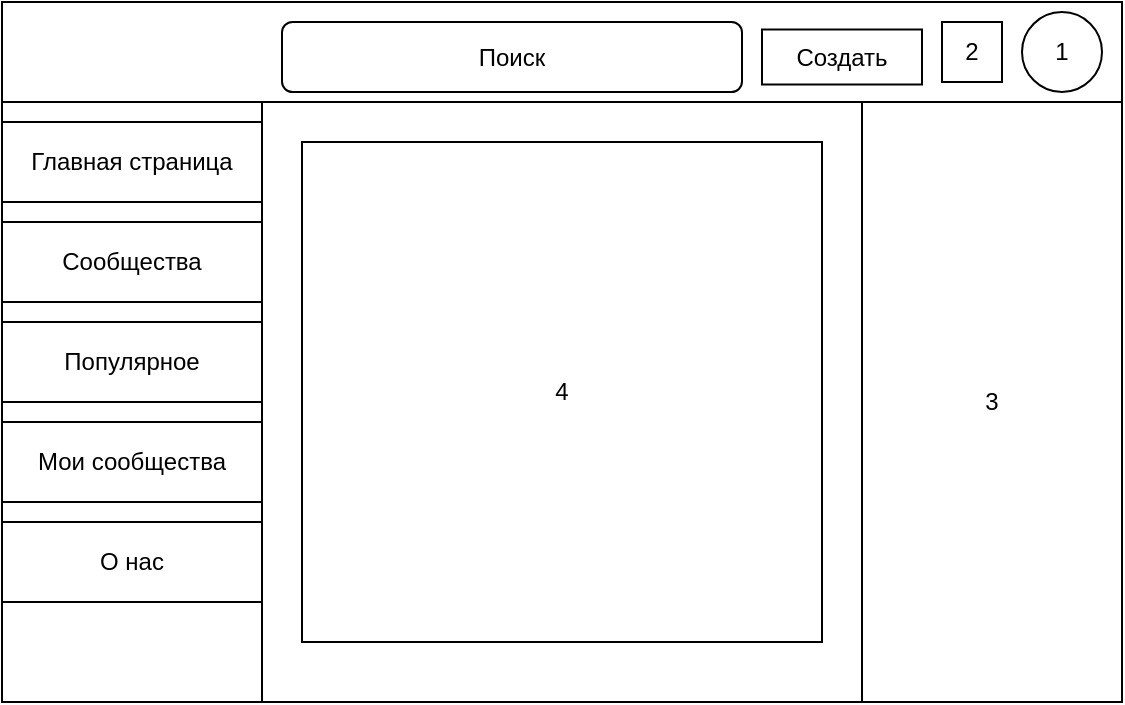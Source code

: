<mxfile version="28.1.2" pages="6">
  <diagram name="Page-1" id="e0MYnFcHt-6Qj0lgORNf">
    <mxGraphModel dx="773" dy="509" grid="1" gridSize="10" guides="1" tooltips="1" connect="1" arrows="1" fold="1" page="1" pageScale="1" pageWidth="850" pageHeight="1100" math="0" shadow="0">
      <root>
        <mxCell id="0" />
        <mxCell id="1" parent="0" />
        <mxCell id="ZX6CLPqWSpX0F3OJgOG6-1" value="" style="rounded=0;whiteSpace=wrap;html=1;" parent="1" vertex="1">
          <mxGeometry x="110" y="60" width="560" height="350" as="geometry" />
        </mxCell>
        <mxCell id="ZX6CLPqWSpX0F3OJgOG6-2" value="" style="rounded=0;whiteSpace=wrap;html=1;" parent="1" vertex="1">
          <mxGeometry x="110" y="60" width="560" height="50" as="geometry" />
        </mxCell>
        <mxCell id="y3pF0eVRt3emSmZ_yOe2-1" value="1" style="ellipse;whiteSpace=wrap;html=1;aspect=fixed;" vertex="1" parent="1">
          <mxGeometry x="620" y="65" width="40" height="40" as="geometry" />
        </mxCell>
        <mxCell id="y3pF0eVRt3emSmZ_yOe2-2" value="" style="rounded=0;whiteSpace=wrap;html=1;" vertex="1" parent="1">
          <mxGeometry x="110" y="110" width="130" height="300" as="geometry" />
        </mxCell>
        <mxCell id="y3pF0eVRt3emSmZ_yOe2-3" value="Поиск" style="rounded=1;whiteSpace=wrap;html=1;" vertex="1" parent="1">
          <mxGeometry x="250" y="70" width="230" height="35" as="geometry" />
        </mxCell>
        <mxCell id="y3pF0eVRt3emSmZ_yOe2-4" value="Создать" style="rounded=0;whiteSpace=wrap;html=1;" vertex="1" parent="1">
          <mxGeometry x="490" y="73.75" width="80" height="27.5" as="geometry" />
        </mxCell>
        <mxCell id="y3pF0eVRt3emSmZ_yOe2-5" value="2" style="rounded=0;whiteSpace=wrap;html=1;" vertex="1" parent="1">
          <mxGeometry x="580" y="70" width="30" height="30" as="geometry" />
        </mxCell>
        <mxCell id="y3pF0eVRt3emSmZ_yOe2-6" value="Главная страница" style="rounded=0;whiteSpace=wrap;html=1;" vertex="1" parent="1">
          <mxGeometry x="110" y="120" width="130" height="40" as="geometry" />
        </mxCell>
        <mxCell id="y3pF0eVRt3emSmZ_yOe2-7" value="Сообщества" style="rounded=0;whiteSpace=wrap;html=1;" vertex="1" parent="1">
          <mxGeometry x="110" y="170" width="130" height="40" as="geometry" />
        </mxCell>
        <mxCell id="y3pF0eVRt3emSmZ_yOe2-8" value="Популярное" style="rounded=0;whiteSpace=wrap;html=1;" vertex="1" parent="1">
          <mxGeometry x="110" y="220" width="130" height="40" as="geometry" />
        </mxCell>
        <mxCell id="y3pF0eVRt3emSmZ_yOe2-9" value="Мои сообщества" style="rounded=0;whiteSpace=wrap;html=1;" vertex="1" parent="1">
          <mxGeometry x="110" y="270" width="130" height="40" as="geometry" />
        </mxCell>
        <mxCell id="y3pF0eVRt3emSmZ_yOe2-11" value="О нас" style="rounded=0;whiteSpace=wrap;html=1;" vertex="1" parent="1">
          <mxGeometry x="110" y="320" width="130" height="40" as="geometry" />
        </mxCell>
        <mxCell id="y3pF0eVRt3emSmZ_yOe2-12" value="3" style="rounded=0;whiteSpace=wrap;html=1;" vertex="1" parent="1">
          <mxGeometry x="540" y="110" width="130" height="300" as="geometry" />
        </mxCell>
        <mxCell id="y3pF0eVRt3emSmZ_yOe2-13" value="4" style="rounded=0;whiteSpace=wrap;html=1;" vertex="1" parent="1">
          <mxGeometry x="260" y="130" width="260" height="250" as="geometry" />
        </mxCell>
      </root>
    </mxGraphModel>
  </diagram>
  <diagram id="NWCHLNRzLj_1bnwyqaiW" name="Page-2">
    <mxGraphModel dx="773" dy="509" grid="1" gridSize="10" guides="1" tooltips="1" connect="1" arrows="1" fold="1" page="1" pageScale="1" pageWidth="850" pageHeight="1100" math="0" shadow="0">
      <root>
        <mxCell id="0" />
        <mxCell id="1" parent="0" />
        <mxCell id="bFucgCVepip4aMAcb8YC-1" value="" style="rounded=0;whiteSpace=wrap;html=1;" vertex="1" parent="1">
          <mxGeometry x="360" y="290" width="560" height="350" as="geometry" />
        </mxCell>
        <mxCell id="bFucgCVepip4aMAcb8YC-2" value="" style="rounded=0;whiteSpace=wrap;html=1;" vertex="1" parent="1">
          <mxGeometry x="360" y="290" width="560" height="50" as="geometry" />
        </mxCell>
        <mxCell id="bFucgCVepip4aMAcb8YC-3" value="1" style="ellipse;whiteSpace=wrap;html=1;aspect=fixed;" vertex="1" parent="1">
          <mxGeometry x="870" y="295" width="40" height="40" as="geometry" />
        </mxCell>
        <mxCell id="bFucgCVepip4aMAcb8YC-4" value="" style="rounded=0;whiteSpace=wrap;html=1;" vertex="1" parent="1">
          <mxGeometry x="360" y="340" width="130" height="300" as="geometry" />
        </mxCell>
        <mxCell id="bFucgCVepip4aMAcb8YC-5" value="Поиск" style="rounded=1;whiteSpace=wrap;html=1;" vertex="1" parent="1">
          <mxGeometry x="500" y="300" width="230" height="35" as="geometry" />
        </mxCell>
        <mxCell id="bFucgCVepip4aMAcb8YC-6" value="Создать" style="rounded=0;whiteSpace=wrap;html=1;" vertex="1" parent="1">
          <mxGeometry x="740" y="303.75" width="80" height="27.5" as="geometry" />
        </mxCell>
        <mxCell id="bFucgCVepip4aMAcb8YC-7" value="2" style="rounded=0;whiteSpace=wrap;html=1;" vertex="1" parent="1">
          <mxGeometry x="830" y="300" width="30" height="30" as="geometry" />
        </mxCell>
        <mxCell id="bFucgCVepip4aMAcb8YC-8" value="Главная страница" style="rounded=0;whiteSpace=wrap;html=1;" vertex="1" parent="1">
          <mxGeometry x="360" y="350" width="130" height="40" as="geometry" />
        </mxCell>
        <mxCell id="bFucgCVepip4aMAcb8YC-9" value="Сообщества" style="rounded=0;whiteSpace=wrap;html=1;" vertex="1" parent="1">
          <mxGeometry x="360" y="400" width="130" height="40" as="geometry" />
        </mxCell>
        <mxCell id="bFucgCVepip4aMAcb8YC-10" value="Популярное" style="rounded=0;whiteSpace=wrap;html=1;" vertex="1" parent="1">
          <mxGeometry x="360" y="450" width="130" height="40" as="geometry" />
        </mxCell>
        <mxCell id="bFucgCVepip4aMAcb8YC-11" value="Мои сообщества" style="rounded=0;whiteSpace=wrap;html=1;" vertex="1" parent="1">
          <mxGeometry x="360" y="500" width="130" height="40" as="geometry" />
        </mxCell>
        <mxCell id="bFucgCVepip4aMAcb8YC-12" value="О нас" style="rounded=0;whiteSpace=wrap;html=1;" vertex="1" parent="1">
          <mxGeometry x="360" y="550" width="130" height="40" as="geometry" />
        </mxCell>
        <mxCell id="bFucgCVepip4aMAcb8YC-14" value="4" style="rounded=0;whiteSpace=wrap;html=1;" vertex="1" parent="1">
          <mxGeometry x="510" y="360" width="390" height="40" as="geometry" />
        </mxCell>
        <mxCell id="bFucgCVepip4aMAcb8YC-15" value="3" style="rounded=0;whiteSpace=wrap;html=1;" vertex="1" parent="1">
          <mxGeometry x="510" y="420" width="390" height="90" as="geometry" />
        </mxCell>
        <mxCell id="bFucgCVepip4aMAcb8YC-16" value="3" style="rounded=0;whiteSpace=wrap;html=1;" vertex="1" parent="1">
          <mxGeometry x="510" y="520" width="390" height="90" as="geometry" />
        </mxCell>
      </root>
    </mxGraphModel>
  </diagram>
  <diagram id="BZSERmSgAqN5rHguK0B8" name="Page-3">
    <mxGraphModel dx="773" dy="509" grid="1" gridSize="10" guides="1" tooltips="1" connect="1" arrows="1" fold="1" page="1" pageScale="1" pageWidth="850" pageHeight="1100" math="0" shadow="0">
      <root>
        <mxCell id="0" />
        <mxCell id="1" parent="0" />
        <mxCell id="i_1XPkxIOw22D7MRAvGN-15" value="" style="rounded=0;whiteSpace=wrap;html=1;" vertex="1" parent="1">
          <mxGeometry x="160" y="480" width="560" height="350" as="geometry" />
        </mxCell>
        <mxCell id="i_1XPkxIOw22D7MRAvGN-16" value="" style="rounded=0;whiteSpace=wrap;html=1;" vertex="1" parent="1">
          <mxGeometry x="160" y="480" width="560" height="50" as="geometry" />
        </mxCell>
        <mxCell id="i_1XPkxIOw22D7MRAvGN-17" value="1" style="ellipse;whiteSpace=wrap;html=1;aspect=fixed;" vertex="1" parent="1">
          <mxGeometry x="670" y="485" width="40" height="40" as="geometry" />
        </mxCell>
        <mxCell id="i_1XPkxIOw22D7MRAvGN-18" value="" style="rounded=0;whiteSpace=wrap;html=1;" vertex="1" parent="1">
          <mxGeometry x="160" y="530" width="130" height="300" as="geometry" />
        </mxCell>
        <mxCell id="i_1XPkxIOw22D7MRAvGN-19" value="Поиск" style="rounded=1;whiteSpace=wrap;html=1;" vertex="1" parent="1">
          <mxGeometry x="300" y="490" width="230" height="35" as="geometry" />
        </mxCell>
        <mxCell id="i_1XPkxIOw22D7MRAvGN-20" value="Создать" style="rounded=0;whiteSpace=wrap;html=1;" vertex="1" parent="1">
          <mxGeometry x="540" y="493.75" width="80" height="27.5" as="geometry" />
        </mxCell>
        <mxCell id="i_1XPkxIOw22D7MRAvGN-21" value="2" style="rounded=0;whiteSpace=wrap;html=1;" vertex="1" parent="1">
          <mxGeometry x="630" y="490" width="30" height="30" as="geometry" />
        </mxCell>
        <mxCell id="i_1XPkxIOw22D7MRAvGN-22" value="Главная страница" style="rounded=0;whiteSpace=wrap;html=1;" vertex="1" parent="1">
          <mxGeometry x="160" y="540" width="130" height="40" as="geometry" />
        </mxCell>
        <mxCell id="i_1XPkxIOw22D7MRAvGN-23" value="Сообщества" style="rounded=0;whiteSpace=wrap;html=1;" vertex="1" parent="1">
          <mxGeometry x="160" y="590" width="130" height="40" as="geometry" />
        </mxCell>
        <mxCell id="i_1XPkxIOw22D7MRAvGN-24" value="Популярное" style="rounded=0;whiteSpace=wrap;html=1;" vertex="1" parent="1">
          <mxGeometry x="160" y="640" width="130" height="40" as="geometry" />
        </mxCell>
        <mxCell id="i_1XPkxIOw22D7MRAvGN-25" value="Мои сообщества" style="rounded=0;whiteSpace=wrap;html=1;" vertex="1" parent="1">
          <mxGeometry x="160" y="690" width="130" height="40" as="geometry" />
        </mxCell>
        <mxCell id="i_1XPkxIOw22D7MRAvGN-26" value="О нас" style="rounded=0;whiteSpace=wrap;html=1;" vertex="1" parent="1">
          <mxGeometry x="160" y="740" width="130" height="40" as="geometry" />
        </mxCell>
        <mxCell id="i_1XPkxIOw22D7MRAvGN-27" value="3" style="rounded=0;whiteSpace=wrap;html=1;" vertex="1" parent="1">
          <mxGeometry x="590" y="530" width="130" height="300" as="geometry" />
        </mxCell>
        <mxCell id="i_1XPkxIOw22D7MRAvGN-28" value="4" style="rounded=0;whiteSpace=wrap;html=1;" vertex="1" parent="1">
          <mxGeometry x="310" y="550" width="260" height="250" as="geometry" />
        </mxCell>
      </root>
    </mxGraphModel>
  </diagram>
  <diagram id="XtnRNKIjFdxOFxpNJYw7" name="Page-4">
    <mxGraphModel dx="773" dy="509" grid="1" gridSize="10" guides="1" tooltips="1" connect="1" arrows="1" fold="1" page="1" pageScale="1" pageWidth="850" pageHeight="1100" math="0" shadow="0">
      <root>
        <mxCell id="0" />
        <mxCell id="1" parent="0" />
        <mxCell id="BN9_PsaFhlzmpP7xtJIV-1" value="" style="rounded=0;whiteSpace=wrap;html=1;" vertex="1" parent="1">
          <mxGeometry x="90" y="250" width="560" height="350" as="geometry" />
        </mxCell>
        <mxCell id="BN9_PsaFhlzmpP7xtJIV-2" value="" style="rounded=0;whiteSpace=wrap;html=1;" vertex="1" parent="1">
          <mxGeometry x="90" y="250" width="560" height="50" as="geometry" />
        </mxCell>
        <mxCell id="BN9_PsaFhlzmpP7xtJIV-3" value="1" style="ellipse;whiteSpace=wrap;html=1;aspect=fixed;" vertex="1" parent="1">
          <mxGeometry x="600" y="255" width="40" height="40" as="geometry" />
        </mxCell>
        <mxCell id="BN9_PsaFhlzmpP7xtJIV-4" value="" style="rounded=0;whiteSpace=wrap;html=1;" vertex="1" parent="1">
          <mxGeometry x="90" y="300" width="130" height="300" as="geometry" />
        </mxCell>
        <mxCell id="BN9_PsaFhlzmpP7xtJIV-5" value="Поиск" style="rounded=1;whiteSpace=wrap;html=1;" vertex="1" parent="1">
          <mxGeometry x="230" y="260" width="230" height="35" as="geometry" />
        </mxCell>
        <mxCell id="BN9_PsaFhlzmpP7xtJIV-6" value="Создать" style="rounded=0;whiteSpace=wrap;html=1;" vertex="1" parent="1">
          <mxGeometry x="470" y="263.75" width="80" height="27.5" as="geometry" />
        </mxCell>
        <mxCell id="BN9_PsaFhlzmpP7xtJIV-7" value="2" style="rounded=0;whiteSpace=wrap;html=1;" vertex="1" parent="1">
          <mxGeometry x="560" y="260" width="30" height="30" as="geometry" />
        </mxCell>
        <mxCell id="BN9_PsaFhlzmpP7xtJIV-8" value="Главная страница" style="rounded=0;whiteSpace=wrap;html=1;" vertex="1" parent="1">
          <mxGeometry x="90" y="310" width="130" height="40" as="geometry" />
        </mxCell>
        <mxCell id="BN9_PsaFhlzmpP7xtJIV-9" value="Сообщества" style="rounded=0;whiteSpace=wrap;html=1;" vertex="1" parent="1">
          <mxGeometry x="90" y="360" width="130" height="40" as="geometry" />
        </mxCell>
        <mxCell id="BN9_PsaFhlzmpP7xtJIV-10" value="Популярное" style="rounded=0;whiteSpace=wrap;html=1;" vertex="1" parent="1">
          <mxGeometry x="90" y="410" width="130" height="40" as="geometry" />
        </mxCell>
        <mxCell id="BN9_PsaFhlzmpP7xtJIV-11" value="Мои сообщества" style="rounded=0;whiteSpace=wrap;html=1;" vertex="1" parent="1">
          <mxGeometry x="90" y="460" width="130" height="40" as="geometry" />
        </mxCell>
        <mxCell id="BN9_PsaFhlzmpP7xtJIV-12" value="О нас" style="rounded=0;whiteSpace=wrap;html=1;" vertex="1" parent="1">
          <mxGeometry x="90" y="510" width="130" height="40" as="geometry" />
        </mxCell>
        <mxCell id="BN9_PsaFhlzmpP7xtJIV-15" value="3" style="rounded=0;whiteSpace=wrap;html=1;" vertex="1" parent="1">
          <mxGeometry x="240" y="320" width="390" height="260" as="geometry" />
        </mxCell>
      </root>
    </mxGraphModel>
  </diagram>
  <diagram id="QbZELcqwffOt9-coY2lA" name="Page-5">
    <mxGraphModel dx="753" dy="509" grid="1" gridSize="10" guides="1" tooltips="1" connect="1" arrows="1" fold="1" page="1" pageScale="1" pageWidth="850" pageHeight="1100" math="0" shadow="0">
      <root>
        <mxCell id="0" />
        <mxCell id="1" parent="0" />
        <mxCell id="aIlIHyeX6vSG7lOtortB-1" value="" style="rounded=0;whiteSpace=wrap;html=1;" parent="1" vertex="1">
          <mxGeometry x="145" y="310" width="560" height="350" as="geometry" />
        </mxCell>
        <mxCell id="aIlIHyeX6vSG7lOtortB-2" value="" style="rounded=0;whiteSpace=wrap;html=1;" parent="1" vertex="1">
          <mxGeometry x="145" y="310" width="560" height="50" as="geometry" />
        </mxCell>
        <mxCell id="aIlIHyeX6vSG7lOtortB-3" value="1" style="ellipse;whiteSpace=wrap;html=1;aspect=fixed;" parent="1" vertex="1">
          <mxGeometry x="655" y="315" width="40" height="40" as="geometry" />
        </mxCell>
        <mxCell id="aIlIHyeX6vSG7lOtortB-4" value="" style="rounded=0;whiteSpace=wrap;html=1;" parent="1" vertex="1">
          <mxGeometry x="145" y="360" width="130" height="300" as="geometry" />
        </mxCell>
        <mxCell id="aIlIHyeX6vSG7lOtortB-5" value="Поиск" style="rounded=1;whiteSpace=wrap;html=1;" parent="1" vertex="1">
          <mxGeometry x="285" y="320" width="230" height="35" as="geometry" />
        </mxCell>
        <mxCell id="aIlIHyeX6vSG7lOtortB-6" value="Создать" style="rounded=0;whiteSpace=wrap;html=1;" parent="1" vertex="1">
          <mxGeometry x="525" y="323.75" width="80" height="27.5" as="geometry" />
        </mxCell>
        <mxCell id="aIlIHyeX6vSG7lOtortB-7" value="2" style="rounded=0;whiteSpace=wrap;html=1;" parent="1" vertex="1">
          <mxGeometry x="615" y="320" width="30" height="30" as="geometry" />
        </mxCell>
        <mxCell id="aIlIHyeX6vSG7lOtortB-8" value="Главная страница" style="rounded=0;whiteSpace=wrap;html=1;" parent="1" vertex="1">
          <mxGeometry x="145" y="370" width="130" height="40" as="geometry" />
        </mxCell>
        <mxCell id="aIlIHyeX6vSG7lOtortB-9" value="Сообщества" style="rounded=0;whiteSpace=wrap;html=1;" parent="1" vertex="1">
          <mxGeometry x="145" y="420" width="130" height="40" as="geometry" />
        </mxCell>
        <mxCell id="aIlIHyeX6vSG7lOtortB-10" value="Популярное" style="rounded=0;whiteSpace=wrap;html=1;" parent="1" vertex="1">
          <mxGeometry x="145" y="470" width="130" height="40" as="geometry" />
        </mxCell>
        <mxCell id="aIlIHyeX6vSG7lOtortB-11" value="Мои сообщества" style="rounded=0;whiteSpace=wrap;html=1;" parent="1" vertex="1">
          <mxGeometry x="145" y="520" width="130" height="40" as="geometry" />
        </mxCell>
        <mxCell id="aIlIHyeX6vSG7lOtortB-12" value="О нас" style="rounded=0;whiteSpace=wrap;html=1;" parent="1" vertex="1">
          <mxGeometry x="145" y="570" width="130" height="40" as="geometry" />
        </mxCell>
        <mxCell id="aIlIHyeX6vSG7lOtortB-14" value="3" style="rounded=0;whiteSpace=wrap;html=1;" parent="1" vertex="1">
          <mxGeometry x="295" y="430" width="385" height="200" as="geometry" />
        </mxCell>
        <mxCell id="aIlIHyeX6vSG7lOtortB-17" value="1" style="ellipse;whiteSpace=wrap;html=1;aspect=fixed;" parent="1" vertex="1">
          <mxGeometry x="295" y="380" width="40" height="40" as="geometry" />
        </mxCell>
        <mxCell id="aIlIHyeX6vSG7lOtortB-18" value="Ник" style="text;html=1;align=center;verticalAlign=middle;whiteSpace=wrap;rounded=0;" parent="1" vertex="1">
          <mxGeometry x="335" y="385" width="60" height="30" as="geometry" />
        </mxCell>
      </root>
    </mxGraphModel>
  </diagram>
  <diagram id="_tZymqm5P7lsLAttGp4o" name="Page-6">
    <mxGraphModel dx="773" dy="509" grid="1" gridSize="10" guides="1" tooltips="1" connect="1" arrows="1" fold="1" page="1" pageScale="1" pageWidth="850" pageHeight="1100" math="0" shadow="0">
      <root>
        <mxCell id="0" />
        <mxCell id="1" parent="0" />
        <mxCell id="Sa_NneyXq7YTRrCrCDq5-1" value="" style="rounded=0;whiteSpace=wrap;html=1;" vertex="1" parent="1">
          <mxGeometry x="80" y="180" width="560" height="350" as="geometry" />
        </mxCell>
        <mxCell id="Sa_NneyXq7YTRrCrCDq5-2" value="" style="rounded=0;whiteSpace=wrap;html=1;" vertex="1" parent="1">
          <mxGeometry x="80" y="180" width="560" height="50" as="geometry" />
        </mxCell>
        <mxCell id="Sa_NneyXq7YTRrCrCDq5-3" value="1" style="ellipse;whiteSpace=wrap;html=1;aspect=fixed;" vertex="1" parent="1">
          <mxGeometry x="590" y="185" width="40" height="40" as="geometry" />
        </mxCell>
        <mxCell id="Sa_NneyXq7YTRrCrCDq5-4" value="" style="rounded=0;whiteSpace=wrap;html=1;" vertex="1" parent="1">
          <mxGeometry x="80" y="230" width="130" height="300" as="geometry" />
        </mxCell>
        <mxCell id="Sa_NneyXq7YTRrCrCDq5-5" value="Поиск" style="rounded=1;whiteSpace=wrap;html=1;" vertex="1" parent="1">
          <mxGeometry x="220" y="190" width="230" height="35" as="geometry" />
        </mxCell>
        <mxCell id="Sa_NneyXq7YTRrCrCDq5-6" value="Создать" style="rounded=0;whiteSpace=wrap;html=1;" vertex="1" parent="1">
          <mxGeometry x="460" y="193.75" width="80" height="27.5" as="geometry" />
        </mxCell>
        <mxCell id="Sa_NneyXq7YTRrCrCDq5-7" value="2" style="rounded=0;whiteSpace=wrap;html=1;" vertex="1" parent="1">
          <mxGeometry x="550" y="190" width="30" height="30" as="geometry" />
        </mxCell>
        <mxCell id="Sa_NneyXq7YTRrCrCDq5-8" value="Главная страница" style="rounded=0;whiteSpace=wrap;html=1;" vertex="1" parent="1">
          <mxGeometry x="80" y="240" width="130" height="40" as="geometry" />
        </mxCell>
        <mxCell id="Sa_NneyXq7YTRrCrCDq5-9" value="Сообщества" style="rounded=0;whiteSpace=wrap;html=1;" vertex="1" parent="1">
          <mxGeometry x="80" y="290" width="130" height="40" as="geometry" />
        </mxCell>
        <mxCell id="Sa_NneyXq7YTRrCrCDq5-10" value="Популярное" style="rounded=0;whiteSpace=wrap;html=1;" vertex="1" parent="1">
          <mxGeometry x="80" y="340" width="130" height="40" as="geometry" />
        </mxCell>
        <mxCell id="Sa_NneyXq7YTRrCrCDq5-11" value="Мои сообщества" style="rounded=0;whiteSpace=wrap;html=1;" vertex="1" parent="1">
          <mxGeometry x="80" y="390" width="130" height="40" as="geometry" />
        </mxCell>
        <mxCell id="Sa_NneyXq7YTRrCrCDq5-12" value="О нас" style="rounded=0;whiteSpace=wrap;html=1;" vertex="1" parent="1">
          <mxGeometry x="80" y="440" width="130" height="40" as="geometry" />
        </mxCell>
        <mxCell id="Sa_NneyXq7YTRrCrCDq5-13" value="3" style="rounded=0;whiteSpace=wrap;html=1;" vertex="1" parent="1">
          <mxGeometry x="510" y="230" width="130" height="300" as="geometry" />
        </mxCell>
        <mxCell id="Sa_NneyXq7YTRrCrCDq5-14" value="4" style="rounded=0;whiteSpace=wrap;html=1;" vertex="1" parent="1">
          <mxGeometry x="230" y="280" width="260" height="220" as="geometry" />
        </mxCell>
        <mxCell id="Sa_NneyXq7YTRrCrCDq5-15" value="Название сообщества" style="text;html=1;align=center;verticalAlign=middle;whiteSpace=wrap;rounded=0;" vertex="1" parent="1">
          <mxGeometry x="280" y="240" width="110" height="30" as="geometry" />
        </mxCell>
        <mxCell id="Sa_NneyXq7YTRrCrCDq5-16" value="5" style="ellipse;whiteSpace=wrap;html=1;aspect=fixed;" vertex="1" parent="1">
          <mxGeometry x="230" y="235" width="40" height="40" as="geometry" />
        </mxCell>
      </root>
    </mxGraphModel>
  </diagram>
</mxfile>
